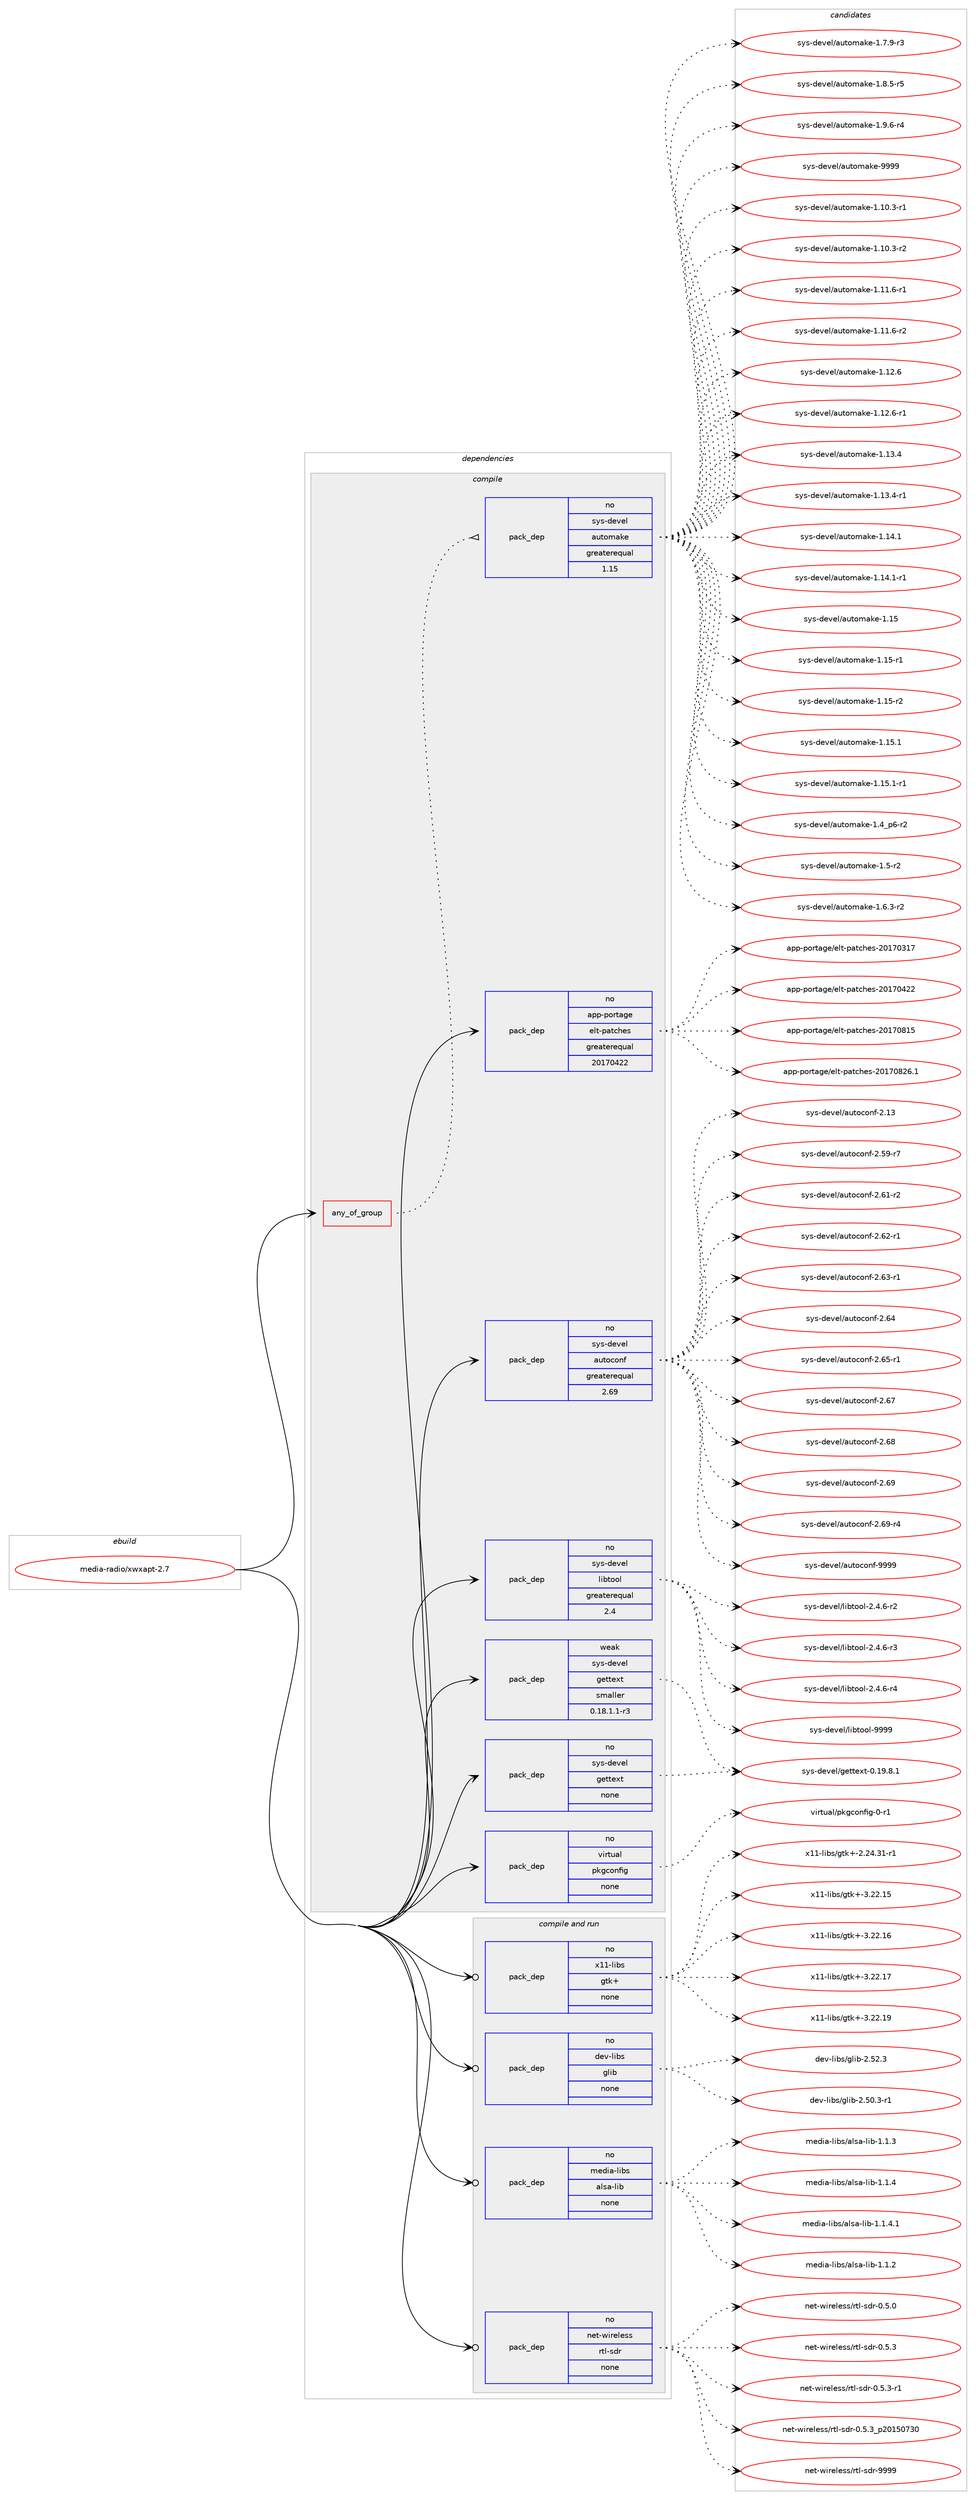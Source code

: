 digraph prolog {

# *************
# Graph options
# *************

newrank=true;
concentrate=true;
compound=true;
graph [rankdir=LR,fontname=Helvetica,fontsize=10,ranksep=1.5];#, ranksep=2.5, nodesep=0.2];
edge  [arrowhead=vee];
node  [fontname=Helvetica,fontsize=10];

# **********
# The ebuild
# **********

subgraph cluster_leftcol {
color=gray;
rank=same;
label=<<i>ebuild</i>>;
id [label="media-radio/xwxapt-2.7", color=red, width=4, href="../media-radio/xwxapt-2.7.svg"];
}

# ****************
# The dependencies
# ****************

subgraph cluster_midcol {
color=gray;
label=<<i>dependencies</i>>;
subgraph cluster_compile {
fillcolor="#eeeeee";
style=filled;
label=<<i>compile</i>>;
subgraph any5888 {
dependency377801 [label=<<TABLE BORDER="0" CELLBORDER="1" CELLSPACING="0" CELLPADDING="4"><TR><TD CELLPADDING="10">any_of_group</TD></TR></TABLE>>, shape=none, color=red];subgraph pack279086 {
dependency377802 [label=<<TABLE BORDER="0" CELLBORDER="1" CELLSPACING="0" CELLPADDING="4" WIDTH="220"><TR><TD ROWSPAN="6" CELLPADDING="30">pack_dep</TD></TR><TR><TD WIDTH="110">no</TD></TR><TR><TD>sys-devel</TD></TR><TR><TD>automake</TD></TR><TR><TD>greaterequal</TD></TR><TR><TD>1.15</TD></TR></TABLE>>, shape=none, color=blue];
}
dependency377801:e -> dependency377802:w [weight=20,style="dotted",arrowhead="oinv"];
}
id:e -> dependency377801:w [weight=20,style="solid",arrowhead="vee"];
subgraph pack279087 {
dependency377803 [label=<<TABLE BORDER="0" CELLBORDER="1" CELLSPACING="0" CELLPADDING="4" WIDTH="220"><TR><TD ROWSPAN="6" CELLPADDING="30">pack_dep</TD></TR><TR><TD WIDTH="110">no</TD></TR><TR><TD>app-portage</TD></TR><TR><TD>elt-patches</TD></TR><TR><TD>greaterequal</TD></TR><TR><TD>20170422</TD></TR></TABLE>>, shape=none, color=blue];
}
id:e -> dependency377803:w [weight=20,style="solid",arrowhead="vee"];
subgraph pack279088 {
dependency377804 [label=<<TABLE BORDER="0" CELLBORDER="1" CELLSPACING="0" CELLPADDING="4" WIDTH="220"><TR><TD ROWSPAN="6" CELLPADDING="30">pack_dep</TD></TR><TR><TD WIDTH="110">no</TD></TR><TR><TD>sys-devel</TD></TR><TR><TD>autoconf</TD></TR><TR><TD>greaterequal</TD></TR><TR><TD>2.69</TD></TR></TABLE>>, shape=none, color=blue];
}
id:e -> dependency377804:w [weight=20,style="solid",arrowhead="vee"];
subgraph pack279089 {
dependency377805 [label=<<TABLE BORDER="0" CELLBORDER="1" CELLSPACING="0" CELLPADDING="4" WIDTH="220"><TR><TD ROWSPAN="6" CELLPADDING="30">pack_dep</TD></TR><TR><TD WIDTH="110">no</TD></TR><TR><TD>sys-devel</TD></TR><TR><TD>gettext</TD></TR><TR><TD>none</TD></TR><TR><TD></TD></TR></TABLE>>, shape=none, color=blue];
}
id:e -> dependency377805:w [weight=20,style="solid",arrowhead="vee"];
subgraph pack279090 {
dependency377806 [label=<<TABLE BORDER="0" CELLBORDER="1" CELLSPACING="0" CELLPADDING="4" WIDTH="220"><TR><TD ROWSPAN="6" CELLPADDING="30">pack_dep</TD></TR><TR><TD WIDTH="110">no</TD></TR><TR><TD>sys-devel</TD></TR><TR><TD>libtool</TD></TR><TR><TD>greaterequal</TD></TR><TR><TD>2.4</TD></TR></TABLE>>, shape=none, color=blue];
}
id:e -> dependency377806:w [weight=20,style="solid",arrowhead="vee"];
subgraph pack279091 {
dependency377807 [label=<<TABLE BORDER="0" CELLBORDER="1" CELLSPACING="0" CELLPADDING="4" WIDTH="220"><TR><TD ROWSPAN="6" CELLPADDING="30">pack_dep</TD></TR><TR><TD WIDTH="110">no</TD></TR><TR><TD>virtual</TD></TR><TR><TD>pkgconfig</TD></TR><TR><TD>none</TD></TR><TR><TD></TD></TR></TABLE>>, shape=none, color=blue];
}
id:e -> dependency377807:w [weight=20,style="solid",arrowhead="vee"];
subgraph pack279092 {
dependency377808 [label=<<TABLE BORDER="0" CELLBORDER="1" CELLSPACING="0" CELLPADDING="4" WIDTH="220"><TR><TD ROWSPAN="6" CELLPADDING="30">pack_dep</TD></TR><TR><TD WIDTH="110">weak</TD></TR><TR><TD>sys-devel</TD></TR><TR><TD>gettext</TD></TR><TR><TD>smaller</TD></TR><TR><TD>0.18.1.1-r3</TD></TR></TABLE>>, shape=none, color=blue];
}
id:e -> dependency377808:w [weight=20,style="solid",arrowhead="vee"];
}
subgraph cluster_compileandrun {
fillcolor="#eeeeee";
style=filled;
label=<<i>compile and run</i>>;
subgraph pack279093 {
dependency377809 [label=<<TABLE BORDER="0" CELLBORDER="1" CELLSPACING="0" CELLPADDING="4" WIDTH="220"><TR><TD ROWSPAN="6" CELLPADDING="30">pack_dep</TD></TR><TR><TD WIDTH="110">no</TD></TR><TR><TD>dev-libs</TD></TR><TR><TD>glib</TD></TR><TR><TD>none</TD></TR><TR><TD></TD></TR></TABLE>>, shape=none, color=blue];
}
id:e -> dependency377809:w [weight=20,style="solid",arrowhead="odotvee"];
subgraph pack279094 {
dependency377810 [label=<<TABLE BORDER="0" CELLBORDER="1" CELLSPACING="0" CELLPADDING="4" WIDTH="220"><TR><TD ROWSPAN="6" CELLPADDING="30">pack_dep</TD></TR><TR><TD WIDTH="110">no</TD></TR><TR><TD>media-libs</TD></TR><TR><TD>alsa-lib</TD></TR><TR><TD>none</TD></TR><TR><TD></TD></TR></TABLE>>, shape=none, color=blue];
}
id:e -> dependency377810:w [weight=20,style="solid",arrowhead="odotvee"];
subgraph pack279095 {
dependency377811 [label=<<TABLE BORDER="0" CELLBORDER="1" CELLSPACING="0" CELLPADDING="4" WIDTH="220"><TR><TD ROWSPAN="6" CELLPADDING="30">pack_dep</TD></TR><TR><TD WIDTH="110">no</TD></TR><TR><TD>net-wireless</TD></TR><TR><TD>rtl-sdr</TD></TR><TR><TD>none</TD></TR><TR><TD></TD></TR></TABLE>>, shape=none, color=blue];
}
id:e -> dependency377811:w [weight=20,style="solid",arrowhead="odotvee"];
subgraph pack279096 {
dependency377812 [label=<<TABLE BORDER="0" CELLBORDER="1" CELLSPACING="0" CELLPADDING="4" WIDTH="220"><TR><TD ROWSPAN="6" CELLPADDING="30">pack_dep</TD></TR><TR><TD WIDTH="110">no</TD></TR><TR><TD>x11-libs</TD></TR><TR><TD>gtk+</TD></TR><TR><TD>none</TD></TR><TR><TD></TD></TR></TABLE>>, shape=none, color=blue];
}
id:e -> dependency377812:w [weight=20,style="solid",arrowhead="odotvee"];
}
subgraph cluster_run {
fillcolor="#eeeeee";
style=filled;
label=<<i>run</i>>;
}
}

# **************
# The candidates
# **************

subgraph cluster_choices {
rank=same;
color=gray;
label=<<i>candidates</i>>;

subgraph choice279086 {
color=black;
nodesep=1;
choice11512111545100101118101108479711711611110997107101454946494846514511449 [label="sys-devel/automake-1.10.3-r1", color=red, width=4,href="../sys-devel/automake-1.10.3-r1.svg"];
choice11512111545100101118101108479711711611110997107101454946494846514511450 [label="sys-devel/automake-1.10.3-r2", color=red, width=4,href="../sys-devel/automake-1.10.3-r2.svg"];
choice11512111545100101118101108479711711611110997107101454946494946544511449 [label="sys-devel/automake-1.11.6-r1", color=red, width=4,href="../sys-devel/automake-1.11.6-r1.svg"];
choice11512111545100101118101108479711711611110997107101454946494946544511450 [label="sys-devel/automake-1.11.6-r2", color=red, width=4,href="../sys-devel/automake-1.11.6-r2.svg"];
choice1151211154510010111810110847971171161111099710710145494649504654 [label="sys-devel/automake-1.12.6", color=red, width=4,href="../sys-devel/automake-1.12.6.svg"];
choice11512111545100101118101108479711711611110997107101454946495046544511449 [label="sys-devel/automake-1.12.6-r1", color=red, width=4,href="../sys-devel/automake-1.12.6-r1.svg"];
choice1151211154510010111810110847971171161111099710710145494649514652 [label="sys-devel/automake-1.13.4", color=red, width=4,href="../sys-devel/automake-1.13.4.svg"];
choice11512111545100101118101108479711711611110997107101454946495146524511449 [label="sys-devel/automake-1.13.4-r1", color=red, width=4,href="../sys-devel/automake-1.13.4-r1.svg"];
choice1151211154510010111810110847971171161111099710710145494649524649 [label="sys-devel/automake-1.14.1", color=red, width=4,href="../sys-devel/automake-1.14.1.svg"];
choice11512111545100101118101108479711711611110997107101454946495246494511449 [label="sys-devel/automake-1.14.1-r1", color=red, width=4,href="../sys-devel/automake-1.14.1-r1.svg"];
choice115121115451001011181011084797117116111109971071014549464953 [label="sys-devel/automake-1.15", color=red, width=4,href="../sys-devel/automake-1.15.svg"];
choice1151211154510010111810110847971171161111099710710145494649534511449 [label="sys-devel/automake-1.15-r1", color=red, width=4,href="../sys-devel/automake-1.15-r1.svg"];
choice1151211154510010111810110847971171161111099710710145494649534511450 [label="sys-devel/automake-1.15-r2", color=red, width=4,href="../sys-devel/automake-1.15-r2.svg"];
choice1151211154510010111810110847971171161111099710710145494649534649 [label="sys-devel/automake-1.15.1", color=red, width=4,href="../sys-devel/automake-1.15.1.svg"];
choice11512111545100101118101108479711711611110997107101454946495346494511449 [label="sys-devel/automake-1.15.1-r1", color=red, width=4,href="../sys-devel/automake-1.15.1-r1.svg"];
choice115121115451001011181011084797117116111109971071014549465295112544511450 [label="sys-devel/automake-1.4_p6-r2", color=red, width=4,href="../sys-devel/automake-1.4_p6-r2.svg"];
choice11512111545100101118101108479711711611110997107101454946534511450 [label="sys-devel/automake-1.5-r2", color=red, width=4,href="../sys-devel/automake-1.5-r2.svg"];
choice115121115451001011181011084797117116111109971071014549465446514511450 [label="sys-devel/automake-1.6.3-r2", color=red, width=4,href="../sys-devel/automake-1.6.3-r2.svg"];
choice115121115451001011181011084797117116111109971071014549465546574511451 [label="sys-devel/automake-1.7.9-r3", color=red, width=4,href="../sys-devel/automake-1.7.9-r3.svg"];
choice115121115451001011181011084797117116111109971071014549465646534511453 [label="sys-devel/automake-1.8.5-r5", color=red, width=4,href="../sys-devel/automake-1.8.5-r5.svg"];
choice115121115451001011181011084797117116111109971071014549465746544511452 [label="sys-devel/automake-1.9.6-r4", color=red, width=4,href="../sys-devel/automake-1.9.6-r4.svg"];
choice115121115451001011181011084797117116111109971071014557575757 [label="sys-devel/automake-9999", color=red, width=4,href="../sys-devel/automake-9999.svg"];
dependency377802:e -> choice11512111545100101118101108479711711611110997107101454946494846514511449:w [style=dotted,weight="100"];
dependency377802:e -> choice11512111545100101118101108479711711611110997107101454946494846514511450:w [style=dotted,weight="100"];
dependency377802:e -> choice11512111545100101118101108479711711611110997107101454946494946544511449:w [style=dotted,weight="100"];
dependency377802:e -> choice11512111545100101118101108479711711611110997107101454946494946544511450:w [style=dotted,weight="100"];
dependency377802:e -> choice1151211154510010111810110847971171161111099710710145494649504654:w [style=dotted,weight="100"];
dependency377802:e -> choice11512111545100101118101108479711711611110997107101454946495046544511449:w [style=dotted,weight="100"];
dependency377802:e -> choice1151211154510010111810110847971171161111099710710145494649514652:w [style=dotted,weight="100"];
dependency377802:e -> choice11512111545100101118101108479711711611110997107101454946495146524511449:w [style=dotted,weight="100"];
dependency377802:e -> choice1151211154510010111810110847971171161111099710710145494649524649:w [style=dotted,weight="100"];
dependency377802:e -> choice11512111545100101118101108479711711611110997107101454946495246494511449:w [style=dotted,weight="100"];
dependency377802:e -> choice115121115451001011181011084797117116111109971071014549464953:w [style=dotted,weight="100"];
dependency377802:e -> choice1151211154510010111810110847971171161111099710710145494649534511449:w [style=dotted,weight="100"];
dependency377802:e -> choice1151211154510010111810110847971171161111099710710145494649534511450:w [style=dotted,weight="100"];
dependency377802:e -> choice1151211154510010111810110847971171161111099710710145494649534649:w [style=dotted,weight="100"];
dependency377802:e -> choice11512111545100101118101108479711711611110997107101454946495346494511449:w [style=dotted,weight="100"];
dependency377802:e -> choice115121115451001011181011084797117116111109971071014549465295112544511450:w [style=dotted,weight="100"];
dependency377802:e -> choice11512111545100101118101108479711711611110997107101454946534511450:w [style=dotted,weight="100"];
dependency377802:e -> choice115121115451001011181011084797117116111109971071014549465446514511450:w [style=dotted,weight="100"];
dependency377802:e -> choice115121115451001011181011084797117116111109971071014549465546574511451:w [style=dotted,weight="100"];
dependency377802:e -> choice115121115451001011181011084797117116111109971071014549465646534511453:w [style=dotted,weight="100"];
dependency377802:e -> choice115121115451001011181011084797117116111109971071014549465746544511452:w [style=dotted,weight="100"];
dependency377802:e -> choice115121115451001011181011084797117116111109971071014557575757:w [style=dotted,weight="100"];
}
subgraph choice279087 {
color=black;
nodesep=1;
choice97112112451121111141169710310147101108116451129711699104101115455048495548514955 [label="app-portage/elt-patches-20170317", color=red, width=4,href="../app-portage/elt-patches-20170317.svg"];
choice97112112451121111141169710310147101108116451129711699104101115455048495548525050 [label="app-portage/elt-patches-20170422", color=red, width=4,href="../app-portage/elt-patches-20170422.svg"];
choice97112112451121111141169710310147101108116451129711699104101115455048495548564953 [label="app-portage/elt-patches-20170815", color=red, width=4,href="../app-portage/elt-patches-20170815.svg"];
choice971121124511211111411697103101471011081164511297116991041011154550484955485650544649 [label="app-portage/elt-patches-20170826.1", color=red, width=4,href="../app-portage/elt-patches-20170826.1.svg"];
dependency377803:e -> choice97112112451121111141169710310147101108116451129711699104101115455048495548514955:w [style=dotted,weight="100"];
dependency377803:e -> choice97112112451121111141169710310147101108116451129711699104101115455048495548525050:w [style=dotted,weight="100"];
dependency377803:e -> choice97112112451121111141169710310147101108116451129711699104101115455048495548564953:w [style=dotted,weight="100"];
dependency377803:e -> choice971121124511211111411697103101471011081164511297116991041011154550484955485650544649:w [style=dotted,weight="100"];
}
subgraph choice279088 {
color=black;
nodesep=1;
choice115121115451001011181011084797117116111991111101024550464951 [label="sys-devel/autoconf-2.13", color=red, width=4,href="../sys-devel/autoconf-2.13.svg"];
choice1151211154510010111810110847971171161119911111010245504653574511455 [label="sys-devel/autoconf-2.59-r7", color=red, width=4,href="../sys-devel/autoconf-2.59-r7.svg"];
choice1151211154510010111810110847971171161119911111010245504654494511450 [label="sys-devel/autoconf-2.61-r2", color=red, width=4,href="../sys-devel/autoconf-2.61-r2.svg"];
choice1151211154510010111810110847971171161119911111010245504654504511449 [label="sys-devel/autoconf-2.62-r1", color=red, width=4,href="../sys-devel/autoconf-2.62-r1.svg"];
choice1151211154510010111810110847971171161119911111010245504654514511449 [label="sys-devel/autoconf-2.63-r1", color=red, width=4,href="../sys-devel/autoconf-2.63-r1.svg"];
choice115121115451001011181011084797117116111991111101024550465452 [label="sys-devel/autoconf-2.64", color=red, width=4,href="../sys-devel/autoconf-2.64.svg"];
choice1151211154510010111810110847971171161119911111010245504654534511449 [label="sys-devel/autoconf-2.65-r1", color=red, width=4,href="../sys-devel/autoconf-2.65-r1.svg"];
choice115121115451001011181011084797117116111991111101024550465455 [label="sys-devel/autoconf-2.67", color=red, width=4,href="../sys-devel/autoconf-2.67.svg"];
choice115121115451001011181011084797117116111991111101024550465456 [label="sys-devel/autoconf-2.68", color=red, width=4,href="../sys-devel/autoconf-2.68.svg"];
choice115121115451001011181011084797117116111991111101024550465457 [label="sys-devel/autoconf-2.69", color=red, width=4,href="../sys-devel/autoconf-2.69.svg"];
choice1151211154510010111810110847971171161119911111010245504654574511452 [label="sys-devel/autoconf-2.69-r4", color=red, width=4,href="../sys-devel/autoconf-2.69-r4.svg"];
choice115121115451001011181011084797117116111991111101024557575757 [label="sys-devel/autoconf-9999", color=red, width=4,href="../sys-devel/autoconf-9999.svg"];
dependency377804:e -> choice115121115451001011181011084797117116111991111101024550464951:w [style=dotted,weight="100"];
dependency377804:e -> choice1151211154510010111810110847971171161119911111010245504653574511455:w [style=dotted,weight="100"];
dependency377804:e -> choice1151211154510010111810110847971171161119911111010245504654494511450:w [style=dotted,weight="100"];
dependency377804:e -> choice1151211154510010111810110847971171161119911111010245504654504511449:w [style=dotted,weight="100"];
dependency377804:e -> choice1151211154510010111810110847971171161119911111010245504654514511449:w [style=dotted,weight="100"];
dependency377804:e -> choice115121115451001011181011084797117116111991111101024550465452:w [style=dotted,weight="100"];
dependency377804:e -> choice1151211154510010111810110847971171161119911111010245504654534511449:w [style=dotted,weight="100"];
dependency377804:e -> choice115121115451001011181011084797117116111991111101024550465455:w [style=dotted,weight="100"];
dependency377804:e -> choice115121115451001011181011084797117116111991111101024550465456:w [style=dotted,weight="100"];
dependency377804:e -> choice115121115451001011181011084797117116111991111101024550465457:w [style=dotted,weight="100"];
dependency377804:e -> choice1151211154510010111810110847971171161119911111010245504654574511452:w [style=dotted,weight="100"];
dependency377804:e -> choice115121115451001011181011084797117116111991111101024557575757:w [style=dotted,weight="100"];
}
subgraph choice279089 {
color=black;
nodesep=1;
choice1151211154510010111810110847103101116116101120116454846495746564649 [label="sys-devel/gettext-0.19.8.1", color=red, width=4,href="../sys-devel/gettext-0.19.8.1.svg"];
dependency377805:e -> choice1151211154510010111810110847103101116116101120116454846495746564649:w [style=dotted,weight="100"];
}
subgraph choice279090 {
color=black;
nodesep=1;
choice1151211154510010111810110847108105981161111111084550465246544511450 [label="sys-devel/libtool-2.4.6-r2", color=red, width=4,href="../sys-devel/libtool-2.4.6-r2.svg"];
choice1151211154510010111810110847108105981161111111084550465246544511451 [label="sys-devel/libtool-2.4.6-r3", color=red, width=4,href="../sys-devel/libtool-2.4.6-r3.svg"];
choice1151211154510010111810110847108105981161111111084550465246544511452 [label="sys-devel/libtool-2.4.6-r4", color=red, width=4,href="../sys-devel/libtool-2.4.6-r4.svg"];
choice1151211154510010111810110847108105981161111111084557575757 [label="sys-devel/libtool-9999", color=red, width=4,href="../sys-devel/libtool-9999.svg"];
dependency377806:e -> choice1151211154510010111810110847108105981161111111084550465246544511450:w [style=dotted,weight="100"];
dependency377806:e -> choice1151211154510010111810110847108105981161111111084550465246544511451:w [style=dotted,weight="100"];
dependency377806:e -> choice1151211154510010111810110847108105981161111111084550465246544511452:w [style=dotted,weight="100"];
dependency377806:e -> choice1151211154510010111810110847108105981161111111084557575757:w [style=dotted,weight="100"];
}
subgraph choice279091 {
color=black;
nodesep=1;
choice11810511411611797108471121071039911111010210510345484511449 [label="virtual/pkgconfig-0-r1", color=red, width=4,href="../virtual/pkgconfig-0-r1.svg"];
dependency377807:e -> choice11810511411611797108471121071039911111010210510345484511449:w [style=dotted,weight="100"];
}
subgraph choice279092 {
color=black;
nodesep=1;
choice1151211154510010111810110847103101116116101120116454846495746564649 [label="sys-devel/gettext-0.19.8.1", color=red, width=4,href="../sys-devel/gettext-0.19.8.1.svg"];
dependency377808:e -> choice1151211154510010111810110847103101116116101120116454846495746564649:w [style=dotted,weight="100"];
}
subgraph choice279093 {
color=black;
nodesep=1;
choice10010111845108105981154710310810598455046534846514511449 [label="dev-libs/glib-2.50.3-r1", color=red, width=4,href="../dev-libs/glib-2.50.3-r1.svg"];
choice1001011184510810598115471031081059845504653504651 [label="dev-libs/glib-2.52.3", color=red, width=4,href="../dev-libs/glib-2.52.3.svg"];
dependency377809:e -> choice10010111845108105981154710310810598455046534846514511449:w [style=dotted,weight="100"];
dependency377809:e -> choice1001011184510810598115471031081059845504653504651:w [style=dotted,weight="100"];
}
subgraph choice279094 {
color=black;
nodesep=1;
choice1091011001059745108105981154797108115974510810598454946494650 [label="media-libs/alsa-lib-1.1.2", color=red, width=4,href="../media-libs/alsa-lib-1.1.2.svg"];
choice1091011001059745108105981154797108115974510810598454946494651 [label="media-libs/alsa-lib-1.1.3", color=red, width=4,href="../media-libs/alsa-lib-1.1.3.svg"];
choice1091011001059745108105981154797108115974510810598454946494652 [label="media-libs/alsa-lib-1.1.4", color=red, width=4,href="../media-libs/alsa-lib-1.1.4.svg"];
choice10910110010597451081059811547971081159745108105984549464946524649 [label="media-libs/alsa-lib-1.1.4.1", color=red, width=4,href="../media-libs/alsa-lib-1.1.4.1.svg"];
dependency377810:e -> choice1091011001059745108105981154797108115974510810598454946494650:w [style=dotted,weight="100"];
dependency377810:e -> choice1091011001059745108105981154797108115974510810598454946494651:w [style=dotted,weight="100"];
dependency377810:e -> choice1091011001059745108105981154797108115974510810598454946494652:w [style=dotted,weight="100"];
dependency377810:e -> choice10910110010597451081059811547971081159745108105984549464946524649:w [style=dotted,weight="100"];
}
subgraph choice279095 {
color=black;
nodesep=1;
choice110101116451191051141011081011151154711411610845115100114454846534648 [label="net-wireless/rtl-sdr-0.5.0", color=red, width=4,href="../net-wireless/rtl-sdr-0.5.0.svg"];
choice110101116451191051141011081011151154711411610845115100114454846534651 [label="net-wireless/rtl-sdr-0.5.3", color=red, width=4,href="../net-wireless/rtl-sdr-0.5.3.svg"];
choice1101011164511910511410110810111511547114116108451151001144548465346514511449 [label="net-wireless/rtl-sdr-0.5.3-r1", color=red, width=4,href="../net-wireless/rtl-sdr-0.5.3-r1.svg"];
choice110101116451191051141011081011151154711411610845115100114454846534651951125048495348555148 [label="net-wireless/rtl-sdr-0.5.3_p20150730", color=red, width=4,href="../net-wireless/rtl-sdr-0.5.3_p20150730.svg"];
choice1101011164511910511410110810111511547114116108451151001144557575757 [label="net-wireless/rtl-sdr-9999", color=red, width=4,href="../net-wireless/rtl-sdr-9999.svg"];
dependency377811:e -> choice110101116451191051141011081011151154711411610845115100114454846534648:w [style=dotted,weight="100"];
dependency377811:e -> choice110101116451191051141011081011151154711411610845115100114454846534651:w [style=dotted,weight="100"];
dependency377811:e -> choice1101011164511910511410110810111511547114116108451151001144548465346514511449:w [style=dotted,weight="100"];
dependency377811:e -> choice110101116451191051141011081011151154711411610845115100114454846534651951125048495348555148:w [style=dotted,weight="100"];
dependency377811:e -> choice1101011164511910511410110810111511547114116108451151001144557575757:w [style=dotted,weight="100"];
}
subgraph choice279096 {
color=black;
nodesep=1;
choice12049494510810598115471031161074345504650524651494511449 [label="x11-libs/gtk+-2.24.31-r1", color=red, width=4,href="../x11-libs/gtk+-2.24.31-r1.svg"];
choice1204949451081059811547103116107434551465050464953 [label="x11-libs/gtk+-3.22.15", color=red, width=4,href="../x11-libs/gtk+-3.22.15.svg"];
choice1204949451081059811547103116107434551465050464954 [label="x11-libs/gtk+-3.22.16", color=red, width=4,href="../x11-libs/gtk+-3.22.16.svg"];
choice1204949451081059811547103116107434551465050464955 [label="x11-libs/gtk+-3.22.17", color=red, width=4,href="../x11-libs/gtk+-3.22.17.svg"];
choice1204949451081059811547103116107434551465050464957 [label="x11-libs/gtk+-3.22.19", color=red, width=4,href="../x11-libs/gtk+-3.22.19.svg"];
dependency377812:e -> choice12049494510810598115471031161074345504650524651494511449:w [style=dotted,weight="100"];
dependency377812:e -> choice1204949451081059811547103116107434551465050464953:w [style=dotted,weight="100"];
dependency377812:e -> choice1204949451081059811547103116107434551465050464954:w [style=dotted,weight="100"];
dependency377812:e -> choice1204949451081059811547103116107434551465050464955:w [style=dotted,weight="100"];
dependency377812:e -> choice1204949451081059811547103116107434551465050464957:w [style=dotted,weight="100"];
}
}

}
